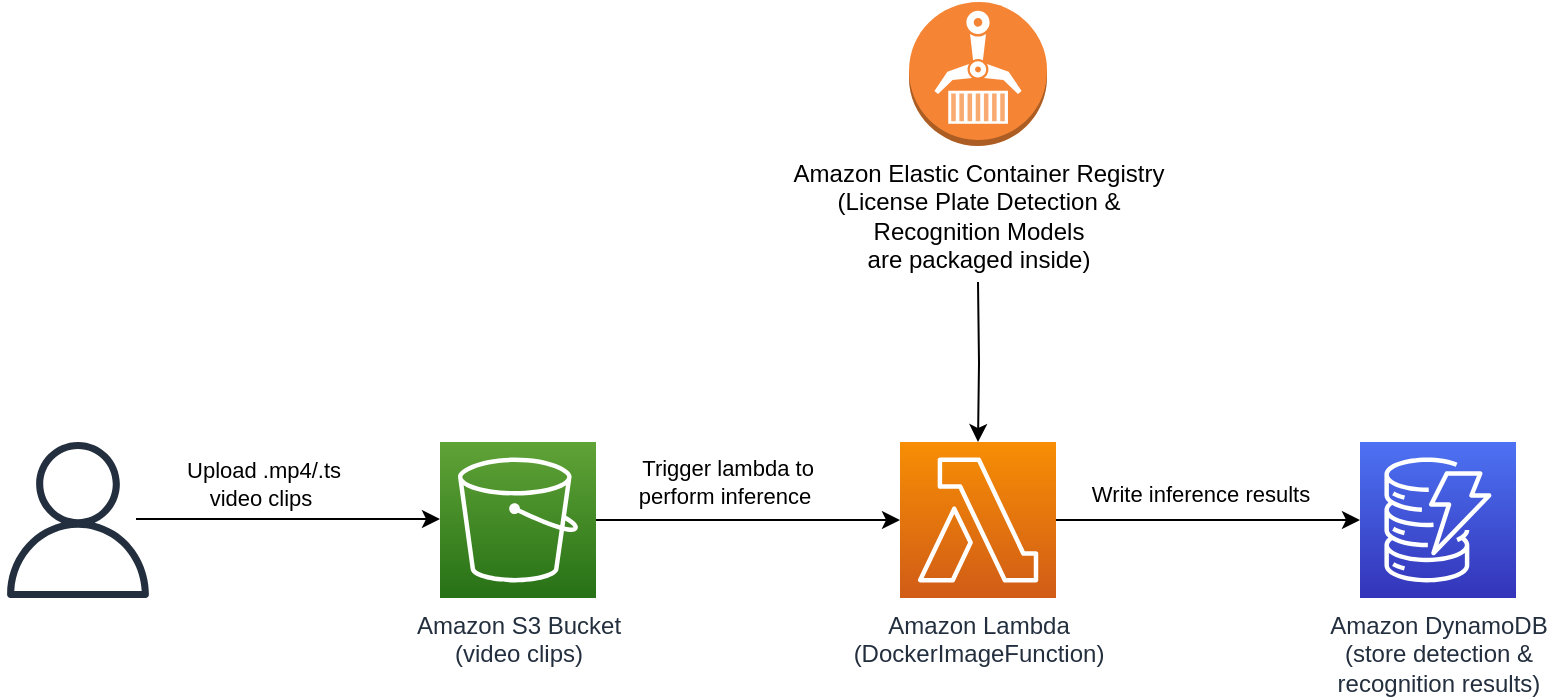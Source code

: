 <mxfile version="14.9.0" type="device"><diagram id="ORtmBS6U6uyP27uWKb_J" name="Page-1"><mxGraphModel dx="1678" dy="942" grid="1" gridSize="10" guides="1" tooltips="1" connect="1" arrows="1" fold="1" page="1" pageScale="1" pageWidth="850" pageHeight="1100" math="0" shadow="0"><root><mxCell id="0"/><mxCell id="1" parent="0"/><mxCell id="aYSvGrjgh7VsyG4ckOUI-1" value="" style="outlineConnect=0;fontColor=#232F3E;gradientColor=none;fillColor=#232F3E;strokeColor=none;dashed=0;verticalLabelPosition=bottom;verticalAlign=top;align=center;html=1;fontSize=12;fontStyle=0;aspect=fixed;pointerEvents=1;shape=mxgraph.aws4.user;" vertex="1" parent="1"><mxGeometry x="30" y="250" width="78" height="78" as="geometry"/></mxCell><mxCell id="aYSvGrjgh7VsyG4ckOUI-9" style="edgeStyle=orthogonalEdgeStyle;rounded=0;orthogonalLoop=1;jettySize=auto;html=1;exitX=1;exitY=0.5;exitDx=0;exitDy=0;exitPerimeter=0;" edge="1" parent="1" source="aYSvGrjgh7VsyG4ckOUI-2" target="aYSvGrjgh7VsyG4ckOUI-3"><mxGeometry relative="1" as="geometry"/></mxCell><mxCell id="aYSvGrjgh7VsyG4ckOUI-13" value="&amp;nbsp;Trigger lambda to &lt;br&gt;perform inference" style="edgeLabel;html=1;align=center;verticalAlign=middle;resizable=0;points=[];" vertex="1" connectable="0" parent="aYSvGrjgh7VsyG4ckOUI-9"><mxGeometry x="-0.167" relative="1" as="geometry"><mxPoint y="-19" as="offset"/></mxGeometry></mxCell><mxCell id="aYSvGrjgh7VsyG4ckOUI-2" value="Amazon S3 Bucket&lt;br&gt;(video clips)" style="points=[[0,0,0],[0.25,0,0],[0.5,0,0],[0.75,0,0],[1,0,0],[0,1,0],[0.25,1,0],[0.5,1,0],[0.75,1,0],[1,1,0],[0,0.25,0],[0,0.5,0],[0,0.75,0],[1,0.25,0],[1,0.5,0],[1,0.75,0]];outlineConnect=0;fontColor=#232F3E;gradientColor=#60A337;gradientDirection=north;fillColor=#277116;strokeColor=#ffffff;dashed=0;verticalLabelPosition=bottom;verticalAlign=top;align=center;html=1;fontSize=12;fontStyle=0;aspect=fixed;shape=mxgraph.aws4.resourceIcon;resIcon=mxgraph.aws4.s3;" vertex="1" parent="1"><mxGeometry x="250" y="250" width="78" height="78" as="geometry"/></mxCell><mxCell id="aYSvGrjgh7VsyG4ckOUI-10" style="edgeStyle=orthogonalEdgeStyle;rounded=0;orthogonalLoop=1;jettySize=auto;html=1;exitX=1;exitY=0.5;exitDx=0;exitDy=0;exitPerimeter=0;" edge="1" parent="1" source="aYSvGrjgh7VsyG4ckOUI-3" target="aYSvGrjgh7VsyG4ckOUI-4"><mxGeometry relative="1" as="geometry"/></mxCell><mxCell id="aYSvGrjgh7VsyG4ckOUI-14" value="Write inference results" style="edgeLabel;html=1;align=center;verticalAlign=middle;resizable=0;points=[];" vertex="1" connectable="0" parent="aYSvGrjgh7VsyG4ckOUI-10"><mxGeometry x="0.092" y="-1" relative="1" as="geometry"><mxPoint x="-11" y="-14" as="offset"/></mxGeometry></mxCell><mxCell id="aYSvGrjgh7VsyG4ckOUI-3" value="Amazon Lambda&lt;br&gt;(DockerImageFunction)" style="points=[[0,0,0],[0.25,0,0],[0.5,0,0],[0.75,0,0],[1,0,0],[0,1,0],[0.25,1,0],[0.5,1,0],[0.75,1,0],[1,1,0],[0,0.25,0],[0,0.5,0],[0,0.75,0],[1,0.25,0],[1,0.5,0],[1,0.75,0]];outlineConnect=0;fontColor=#232F3E;gradientColor=#F78E04;gradientDirection=north;fillColor=#D05C17;strokeColor=#ffffff;dashed=0;verticalLabelPosition=bottom;verticalAlign=top;align=center;html=1;fontSize=12;fontStyle=0;aspect=fixed;shape=mxgraph.aws4.resourceIcon;resIcon=mxgraph.aws4.lambda;" vertex="1" parent="1"><mxGeometry x="480" y="250" width="78" height="78" as="geometry"/></mxCell><mxCell id="aYSvGrjgh7VsyG4ckOUI-4" value="Amazon DynamoDB&lt;br&gt;(store detection &amp;amp; &lt;br&gt;recognition results)" style="points=[[0,0,0],[0.25,0,0],[0.5,0,0],[0.75,0,0],[1,0,0],[0,1,0],[0.25,1,0],[0.5,1,0],[0.75,1,0],[1,1,0],[0,0.25,0],[0,0.5,0],[0,0.75,0],[1,0.25,0],[1,0.5,0],[1,0.75,0]];outlineConnect=0;fontColor=#232F3E;gradientColor=#4D72F3;gradientDirection=north;fillColor=#3334B9;strokeColor=#ffffff;dashed=0;verticalLabelPosition=bottom;verticalAlign=top;align=center;html=1;fontSize=12;fontStyle=0;aspect=fixed;shape=mxgraph.aws4.resourceIcon;resIcon=mxgraph.aws4.dynamodb;" vertex="1" parent="1"><mxGeometry x="710" y="250" width="78" height="78" as="geometry"/></mxCell><mxCell id="aYSvGrjgh7VsyG4ckOUI-8" style="edgeStyle=orthogonalEdgeStyle;rounded=0;orthogonalLoop=1;jettySize=auto;html=1;" edge="1" parent="1" target="aYSvGrjgh7VsyG4ckOUI-3"><mxGeometry relative="1" as="geometry"><mxPoint x="519" y="170" as="sourcePoint"/></mxGeometry></mxCell><mxCell id="aYSvGrjgh7VsyG4ckOUI-7" value="Amazon Elastic Container Registry&lt;br&gt;(License Plate Detection &amp;amp; &lt;br&gt;Recognition Models &lt;br&gt;are packaged inside)" style="outlineConnect=0;dashed=0;verticalLabelPosition=bottom;verticalAlign=top;align=center;html=1;shape=mxgraph.aws3.ecr;fillColor=#F58534;gradientColor=none;" vertex="1" parent="1"><mxGeometry x="484.5" y="30" width="69" height="72" as="geometry"/></mxCell><mxCell id="aYSvGrjgh7VsyG4ckOUI-11" style="edgeStyle=orthogonalEdgeStyle;rounded=0;orthogonalLoop=1;jettySize=auto;html=1;exitX=1;exitY=0.5;exitDx=0;exitDy=0;exitPerimeter=0;" edge="1" parent="1"><mxGeometry relative="1" as="geometry"><mxPoint x="98" y="288.5" as="sourcePoint"/><mxPoint x="250" y="288.5" as="targetPoint"/></mxGeometry></mxCell><mxCell id="aYSvGrjgh7VsyG4ckOUI-12" value="&amp;nbsp;Upload .mp4/.ts &lt;br&gt;video clips" style="edgeLabel;html=1;align=center;verticalAlign=middle;resizable=0;points=[];" vertex="1" connectable="0" parent="aYSvGrjgh7VsyG4ckOUI-11"><mxGeometry x="-0.382" y="3" relative="1" as="geometry"><mxPoint x="15" y="-15" as="offset"/></mxGeometry></mxCell></root></mxGraphModel></diagram></mxfile>
